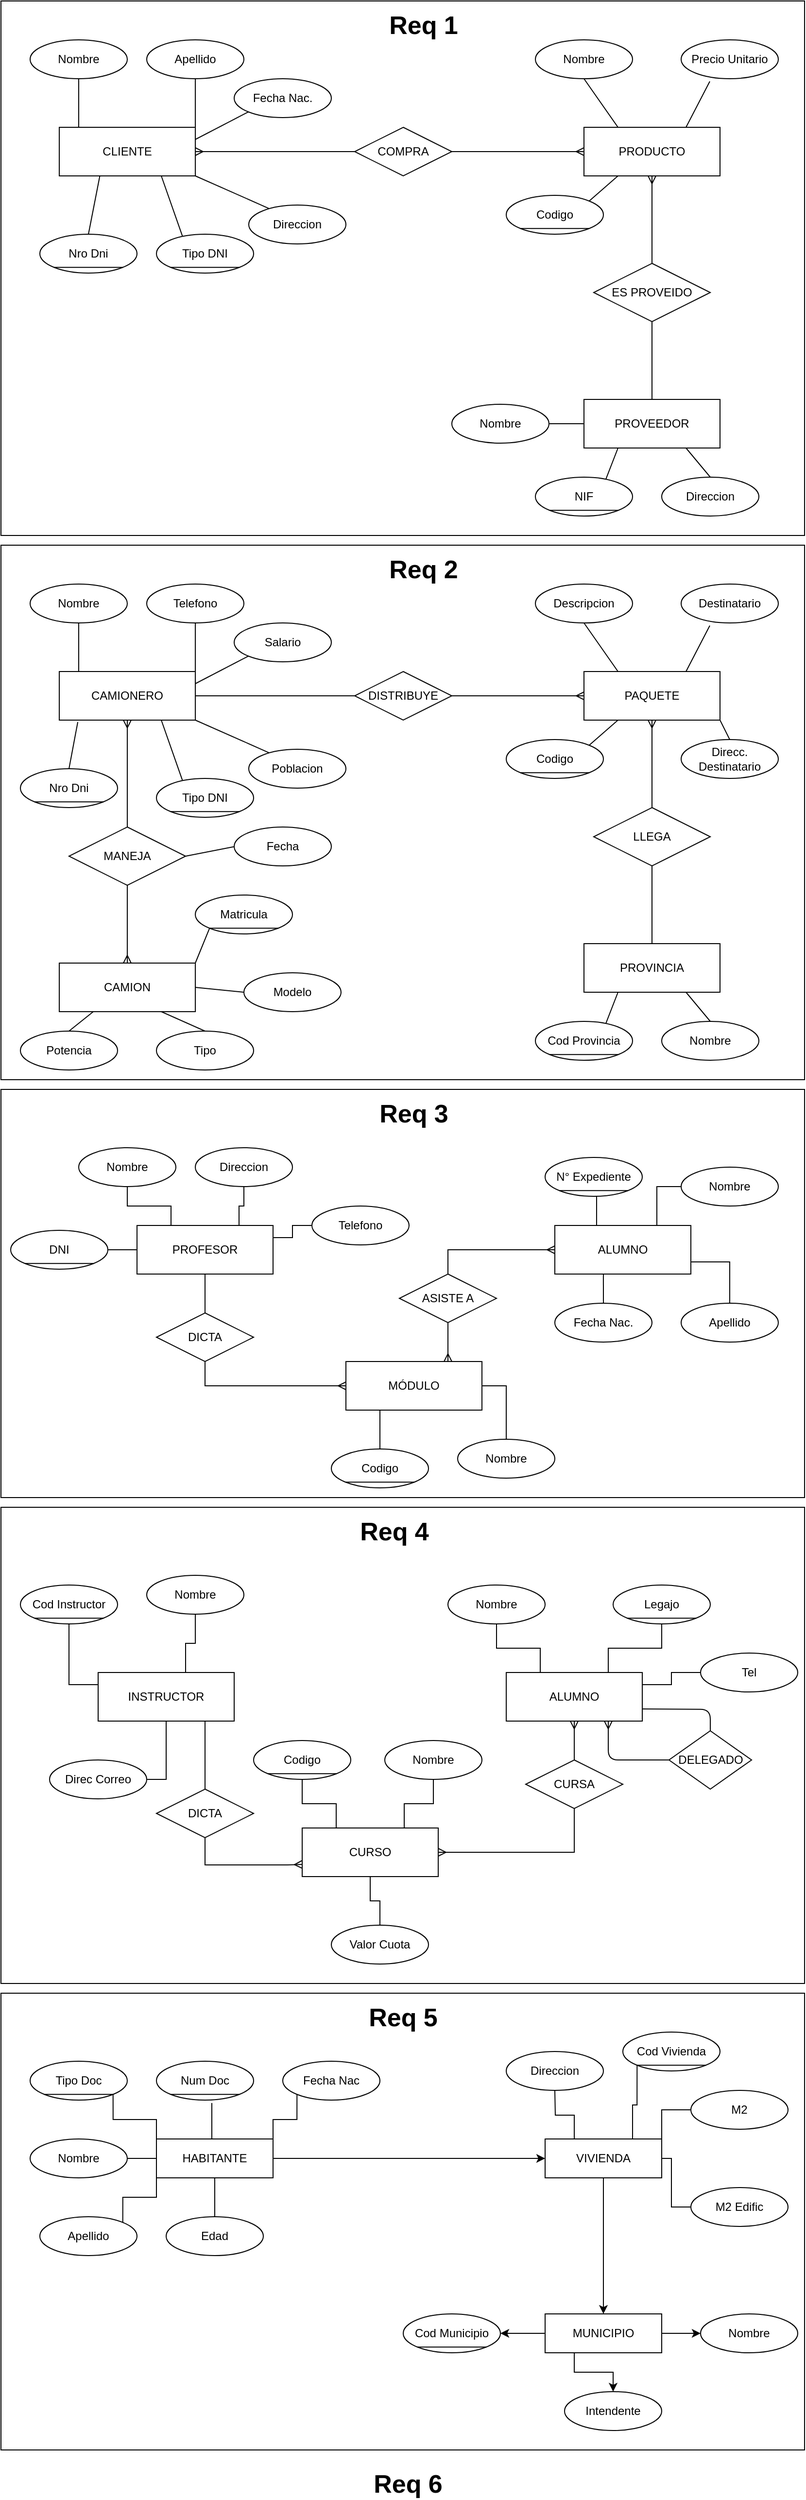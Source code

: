 <mxfile>
    <diagram name="Página-1" id="k-0Oj2JLBfaK-q1ZUJxf">
        <mxGraphModel dx="562" dy="797" grid="1" gridSize="10" guides="1" tooltips="1" connect="1" arrows="1" fold="1" page="1" pageScale="1" pageWidth="827" pageHeight="1169" math="0" shadow="0">
            <root>
                <mxCell id="0"/>
                <mxCell id="1" parent="0"/>
                <mxCell id="46" value="" style="rounded=0;whiteSpace=wrap;html=1;" parent="1" vertex="1">
                    <mxGeometry width="827" height="550" as="geometry"/>
                </mxCell>
                <mxCell id="__Xazit7oAMGZoD1hRbR-122" value="" style="rounded=0;whiteSpace=wrap;html=1;" parent="1" vertex="1">
                    <mxGeometry y="2050" width="827" height="470" as="geometry"/>
                </mxCell>
                <mxCell id="__Xazit7oAMGZoD1hRbR-79" value="" style="rounded=0;whiteSpace=wrap;html=1;" parent="1" vertex="1">
                    <mxGeometry y="1550" width="827" height="490" as="geometry"/>
                </mxCell>
                <mxCell id="__Xazit7oAMGZoD1hRbR-42" value="" style="rounded=0;whiteSpace=wrap;html=1;" parent="1" vertex="1">
                    <mxGeometry y="1120" width="827" height="420" as="geometry"/>
                </mxCell>
                <mxCell id="__Xazit7oAMGZoD1hRbR-1" value="&lt;b&gt;&lt;font style=&quot;font-size: 26px;&quot;&gt;Req 3&lt;/font&gt;&lt;/b&gt;" style="text;html=1;align=center;verticalAlign=middle;whiteSpace=wrap;rounded=0;" parent="1" vertex="1">
                    <mxGeometry x="280" y="1130" width="290" height="30" as="geometry"/>
                </mxCell>
                <mxCell id="__Xazit7oAMGZoD1hRbR-14" style="edgeStyle=orthogonalEdgeStyle;rounded=0;orthogonalLoop=1;jettySize=auto;html=1;exitX=0.5;exitY=1;exitDx=0;exitDy=0;entryX=0;entryY=0.5;entryDx=0;entryDy=0;endArrow=ERmany;endFill=0;" parent="1" source="__Xazit7oAMGZoD1hRbR-2" target="__Xazit7oAMGZoD1hRbR-6" edge="1">
                    <mxGeometry relative="1" as="geometry"/>
                </mxCell>
                <mxCell id="__Xazit7oAMGZoD1hRbR-2" value="PROFESOR" style="rounded=0;whiteSpace=wrap;html=1;" parent="1" vertex="1">
                    <mxGeometry x="140" y="1260" width="140" height="50" as="geometry"/>
                </mxCell>
                <mxCell id="__Xazit7oAMGZoD1hRbR-9" style="edgeStyle=orthogonalEdgeStyle;rounded=0;orthogonalLoop=1;jettySize=auto;html=1;exitX=0;exitY=0.5;exitDx=0;exitDy=0;entryX=0.75;entryY=0;entryDx=0;entryDy=0;endArrow=ERmany;endFill=0;startArrow=ERmany;startFill=0;" parent="1" source="__Xazit7oAMGZoD1hRbR-5" target="__Xazit7oAMGZoD1hRbR-6" edge="1">
                    <mxGeometry relative="1" as="geometry"/>
                </mxCell>
                <mxCell id="__Xazit7oAMGZoD1hRbR-5" value="ALUMNO" style="rounded=0;whiteSpace=wrap;html=1;" parent="1" vertex="1">
                    <mxGeometry x="570" y="1260" width="140" height="50" as="geometry"/>
                </mxCell>
                <mxCell id="__Xazit7oAMGZoD1hRbR-38" style="edgeStyle=orthogonalEdgeStyle;rounded=0;orthogonalLoop=1;jettySize=auto;html=1;exitX=0.25;exitY=1;exitDx=0;exitDy=0;entryX=0.5;entryY=0;entryDx=0;entryDy=0;endArrow=none;endFill=0;" parent="1" source="__Xazit7oAMGZoD1hRbR-6" target="__Xazit7oAMGZoD1hRbR-35" edge="1">
                    <mxGeometry relative="1" as="geometry"/>
                </mxCell>
                <mxCell id="__Xazit7oAMGZoD1hRbR-6" value="&lt;div&gt;MÓDULO&lt;/div&gt;" style="rounded=0;whiteSpace=wrap;html=1;" parent="1" vertex="1">
                    <mxGeometry x="355" y="1400" width="140" height="50" as="geometry"/>
                </mxCell>
                <mxCell id="__Xazit7oAMGZoD1hRbR-15" value="DICTA" style="rhombus;whiteSpace=wrap;html=1;" parent="1" vertex="1">
                    <mxGeometry x="160" y="1350" width="100" height="50" as="geometry"/>
                </mxCell>
                <mxCell id="__Xazit7oAMGZoD1hRbR-17" value="ASISTE A" style="rhombus;whiteSpace=wrap;html=1;" parent="1" vertex="1">
                    <mxGeometry x="410" y="1310" width="100" height="50" as="geometry"/>
                </mxCell>
                <mxCell id="__Xazit7oAMGZoD1hRbR-23" style="edgeStyle=orthogonalEdgeStyle;rounded=0;orthogonalLoop=1;jettySize=auto;html=1;exitX=0.5;exitY=1;exitDx=0;exitDy=0;entryX=0.25;entryY=0;entryDx=0;entryDy=0;endArrow=none;endFill=0;" parent="1" source="__Xazit7oAMGZoD1hRbR-18" target="__Xazit7oAMGZoD1hRbR-2" edge="1">
                    <mxGeometry relative="1" as="geometry"/>
                </mxCell>
                <mxCell id="__Xazit7oAMGZoD1hRbR-18" value="Nombre" style="ellipse;whiteSpace=wrap;html=1;" parent="1" vertex="1">
                    <mxGeometry x="80" y="1180" width="100" height="40" as="geometry"/>
                </mxCell>
                <mxCell id="__Xazit7oAMGZoD1hRbR-22" style="edgeStyle=orthogonalEdgeStyle;rounded=0;orthogonalLoop=1;jettySize=auto;html=1;exitX=0.5;exitY=1;exitDx=0;exitDy=0;entryX=0.75;entryY=0;entryDx=0;entryDy=0;endArrow=none;endFill=0;" parent="1" source="__Xazit7oAMGZoD1hRbR-19" target="__Xazit7oAMGZoD1hRbR-2" edge="1">
                    <mxGeometry relative="1" as="geometry"/>
                </mxCell>
                <mxCell id="__Xazit7oAMGZoD1hRbR-19" value="Direccion" style="ellipse;whiteSpace=wrap;html=1;" parent="1" vertex="1">
                    <mxGeometry x="200" y="1180" width="100" height="40" as="geometry"/>
                </mxCell>
                <mxCell id="__Xazit7oAMGZoD1hRbR-24" style="edgeStyle=orthogonalEdgeStyle;rounded=0;orthogonalLoop=1;jettySize=auto;html=1;exitX=1;exitY=0.5;exitDx=0;exitDy=0;entryX=0;entryY=0.5;entryDx=0;entryDy=0;endArrow=none;endFill=0;" parent="1" source="__Xazit7oAMGZoD1hRbR-20" target="__Xazit7oAMGZoD1hRbR-2" edge="1">
                    <mxGeometry relative="1" as="geometry"/>
                </mxCell>
                <mxCell id="__Xazit7oAMGZoD1hRbR-20" value="DNI" style="ellipse;whiteSpace=wrap;html=1;" parent="1" vertex="1">
                    <mxGeometry x="10" y="1265" width="100" height="40" as="geometry"/>
                </mxCell>
                <mxCell id="__Xazit7oAMGZoD1hRbR-25" style="edgeStyle=orthogonalEdgeStyle;rounded=0;orthogonalLoop=1;jettySize=auto;html=1;exitX=0;exitY=0.5;exitDx=0;exitDy=0;entryX=1;entryY=0.25;entryDx=0;entryDy=0;endArrow=none;endFill=0;" parent="1" source="__Xazit7oAMGZoD1hRbR-21" target="__Xazit7oAMGZoD1hRbR-2" edge="1">
                    <mxGeometry relative="1" as="geometry"/>
                </mxCell>
                <mxCell id="__Xazit7oAMGZoD1hRbR-21" value="Telefono" style="ellipse;whiteSpace=wrap;html=1;" parent="1" vertex="1">
                    <mxGeometry x="320" y="1240" width="100" height="40" as="geometry"/>
                </mxCell>
                <mxCell id="__Xazit7oAMGZoD1hRbR-33" style="edgeStyle=orthogonalEdgeStyle;rounded=0;orthogonalLoop=1;jettySize=auto;html=1;exitX=0;exitY=0.5;exitDx=0;exitDy=0;entryX=0.75;entryY=0;entryDx=0;entryDy=0;endArrow=none;endFill=0;" parent="1" source="__Xazit7oAMGZoD1hRbR-27" target="__Xazit7oAMGZoD1hRbR-5" edge="1">
                    <mxGeometry relative="1" as="geometry"/>
                </mxCell>
                <mxCell id="__Xazit7oAMGZoD1hRbR-27" value="Nombre" style="ellipse;whiteSpace=wrap;html=1;" parent="1" vertex="1">
                    <mxGeometry x="700" y="1200" width="100" height="40" as="geometry"/>
                </mxCell>
                <mxCell id="__Xazit7oAMGZoD1hRbR-28" value="Fecha Nac." style="ellipse;whiteSpace=wrap;html=1;" parent="1" vertex="1">
                    <mxGeometry x="570" y="1340" width="100" height="40" as="geometry"/>
                </mxCell>
                <mxCell id="__Xazit7oAMGZoD1hRbR-32" style="edgeStyle=orthogonalEdgeStyle;rounded=0;orthogonalLoop=1;jettySize=auto;html=1;exitX=0.5;exitY=0;exitDx=0;exitDy=0;entryX=1;entryY=0.75;entryDx=0;entryDy=0;endArrow=none;endFill=0;" parent="1" source="__Xazit7oAMGZoD1hRbR-29" target="__Xazit7oAMGZoD1hRbR-5" edge="1">
                    <mxGeometry relative="1" as="geometry"/>
                </mxCell>
                <mxCell id="__Xazit7oAMGZoD1hRbR-29" value="Apellido" style="ellipse;whiteSpace=wrap;html=1;" parent="1" vertex="1">
                    <mxGeometry x="700" y="1340" width="100" height="40" as="geometry"/>
                </mxCell>
                <mxCell id="__Xazit7oAMGZoD1hRbR-30" value="N° Expediente" style="ellipse;whiteSpace=wrap;html=1;" parent="1" vertex="1">
                    <mxGeometry x="560" y="1190" width="100" height="40" as="geometry"/>
                </mxCell>
                <mxCell id="__Xazit7oAMGZoD1hRbR-31" style="edgeStyle=orthogonalEdgeStyle;rounded=0;orthogonalLoop=1;jettySize=auto;html=1;exitX=0.5;exitY=0;exitDx=0;exitDy=0;entryX=0.357;entryY=1;entryDx=0;entryDy=0;entryPerimeter=0;endArrow=none;endFill=0;" parent="1" source="__Xazit7oAMGZoD1hRbR-28" target="__Xazit7oAMGZoD1hRbR-5" edge="1">
                    <mxGeometry relative="1" as="geometry"/>
                </mxCell>
                <mxCell id="__Xazit7oAMGZoD1hRbR-34" style="edgeStyle=orthogonalEdgeStyle;rounded=0;orthogonalLoop=1;jettySize=auto;html=1;exitX=0.5;exitY=1;exitDx=0;exitDy=0;entryX=0.307;entryY=0;entryDx=0;entryDy=0;entryPerimeter=0;endArrow=none;endFill=0;" parent="1" source="__Xazit7oAMGZoD1hRbR-30" target="__Xazit7oAMGZoD1hRbR-5" edge="1">
                    <mxGeometry relative="1" as="geometry"/>
                </mxCell>
                <mxCell id="__Xazit7oAMGZoD1hRbR-35" value="Codigo" style="ellipse;whiteSpace=wrap;html=1;" parent="1" vertex="1">
                    <mxGeometry x="340" y="1490" width="100" height="40" as="geometry"/>
                </mxCell>
                <mxCell id="__Xazit7oAMGZoD1hRbR-37" style="edgeStyle=orthogonalEdgeStyle;rounded=0;orthogonalLoop=1;jettySize=auto;html=1;entryX=1;entryY=0.5;entryDx=0;entryDy=0;endArrow=none;endFill=0;" parent="1" source="__Xazit7oAMGZoD1hRbR-36" target="__Xazit7oAMGZoD1hRbR-6" edge="1">
                    <mxGeometry relative="1" as="geometry"/>
                </mxCell>
                <mxCell id="__Xazit7oAMGZoD1hRbR-36" value="Nombre" style="ellipse;whiteSpace=wrap;html=1;" parent="1" vertex="1">
                    <mxGeometry x="470" y="1480" width="100" height="40" as="geometry"/>
                </mxCell>
                <mxCell id="__Xazit7oAMGZoD1hRbR-39" value="" style="endArrow=none;html=1;rounded=0;exitX=0;exitY=1;exitDx=0;exitDy=0;entryX=1;entryY=1;entryDx=0;entryDy=0;" parent="1" source="__Xazit7oAMGZoD1hRbR-20" target="__Xazit7oAMGZoD1hRbR-20" edge="1">
                    <mxGeometry width="50" height="50" relative="1" as="geometry">
                        <mxPoint x="40" y="1355" as="sourcePoint"/>
                        <mxPoint x="90" y="1305" as="targetPoint"/>
                    </mxGeometry>
                </mxCell>
                <mxCell id="__Xazit7oAMGZoD1hRbR-40" value="" style="endArrow=none;html=1;rounded=0;exitX=0;exitY=1;exitDx=0;exitDy=0;entryX=1;entryY=1;entryDx=0;entryDy=0;" parent="1" source="__Xazit7oAMGZoD1hRbR-35" target="__Xazit7oAMGZoD1hRbR-35" edge="1">
                    <mxGeometry width="50" height="50" relative="1" as="geometry">
                        <mxPoint x="350" y="1550" as="sourcePoint"/>
                        <mxPoint x="420" y="1550" as="targetPoint"/>
                    </mxGeometry>
                </mxCell>
                <mxCell id="__Xazit7oAMGZoD1hRbR-41" value="" style="endArrow=none;html=1;rounded=0;exitX=0;exitY=1;exitDx=0;exitDy=0;entryX=1;entryY=1;entryDx=0;entryDy=0;" parent="1" source="__Xazit7oAMGZoD1hRbR-30" target="__Xazit7oAMGZoD1hRbR-30" edge="1">
                    <mxGeometry width="50" height="50" relative="1" as="geometry">
                        <mxPoint x="530" y="1239" as="sourcePoint"/>
                        <mxPoint x="600" y="1239" as="targetPoint"/>
                    </mxGeometry>
                </mxCell>
                <mxCell id="__Xazit7oAMGZoD1hRbR-43" value="&lt;b&gt;&lt;font style=&quot;font-size: 26px;&quot;&gt;Req 4&lt;/font&gt;&lt;/b&gt;" style="text;html=1;align=center;verticalAlign=middle;whiteSpace=wrap;rounded=0;" parent="1" vertex="1">
                    <mxGeometry x="260" y="1560" width="290" height="30" as="geometry"/>
                </mxCell>
                <mxCell id="__Xazit7oAMGZoD1hRbR-49" style="edgeStyle=orthogonalEdgeStyle;rounded=0;orthogonalLoop=1;jettySize=auto;html=1;exitX=0.75;exitY=0;exitDx=0;exitDy=0;entryX=0.5;entryY=1;entryDx=0;entryDy=0;endArrow=none;endFill=0;" parent="1" source="__Xazit7oAMGZoD1hRbR-45" target="__Xazit7oAMGZoD1hRbR-48" edge="1">
                    <mxGeometry relative="1" as="geometry">
                        <Array as="points">
                            <mxPoint x="190" y="1720"/>
                            <mxPoint x="190" y="1690"/>
                            <mxPoint x="200" y="1690"/>
                        </Array>
                    </mxGeometry>
                </mxCell>
                <mxCell id="__Xazit7oAMGZoD1hRbR-50" style="edgeStyle=orthogonalEdgeStyle;rounded=0;orthogonalLoop=1;jettySize=auto;html=1;exitX=0;exitY=0.25;exitDx=0;exitDy=0;entryX=0.5;entryY=1;entryDx=0;entryDy=0;endArrow=none;endFill=0;" parent="1" source="__Xazit7oAMGZoD1hRbR-45" target="__Xazit7oAMGZoD1hRbR-46" edge="1">
                    <mxGeometry relative="1" as="geometry"/>
                </mxCell>
                <mxCell id="__Xazit7oAMGZoD1hRbR-51" style="edgeStyle=orthogonalEdgeStyle;rounded=0;orthogonalLoop=1;jettySize=auto;html=1;exitX=0.25;exitY=1;exitDx=0;exitDy=0;entryX=1;entryY=0.5;entryDx=0;entryDy=0;endArrow=none;endFill=0;" parent="1" source="__Xazit7oAMGZoD1hRbR-45" target="__Xazit7oAMGZoD1hRbR-47" edge="1">
                    <mxGeometry relative="1" as="geometry">
                        <Array as="points">
                            <mxPoint x="170" y="1770"/>
                            <mxPoint x="170" y="1830"/>
                        </Array>
                    </mxGeometry>
                </mxCell>
                <mxCell id="__Xazit7oAMGZoD1hRbR-72" style="edgeStyle=orthogonalEdgeStyle;rounded=0;orthogonalLoop=1;jettySize=auto;html=1;exitX=0.75;exitY=1;exitDx=0;exitDy=0;entryX=0;entryY=0.75;entryDx=0;entryDy=0;endArrow=ERmany;endFill=0;" parent="1" target="__Xazit7oAMGZoD1hRbR-60" edge="1">
                    <mxGeometry relative="1" as="geometry">
                        <mxPoint x="190" y="1770" as="sourcePoint"/>
                        <mxPoint x="295" y="1917.5" as="targetPoint"/>
                        <Array as="points">
                            <mxPoint x="210" y="1770"/>
                            <mxPoint x="210" y="1918"/>
                            <mxPoint x="295" y="1918"/>
                        </Array>
                    </mxGeometry>
                </mxCell>
                <mxCell id="__Xazit7oAMGZoD1hRbR-45" value="INSTRUCTOR" style="rounded=0;whiteSpace=wrap;html=1;" parent="1" vertex="1">
                    <mxGeometry x="100" y="1720" width="140" height="50" as="geometry"/>
                </mxCell>
                <mxCell id="__Xazit7oAMGZoD1hRbR-46" value="Cod Instructor" style="ellipse;whiteSpace=wrap;html=1;" parent="1" vertex="1">
                    <mxGeometry x="20" y="1630" width="100" height="40" as="geometry"/>
                </mxCell>
                <mxCell id="__Xazit7oAMGZoD1hRbR-47" value="Direc Correo" style="ellipse;whiteSpace=wrap;html=1;" parent="1" vertex="1">
                    <mxGeometry x="50" y="1810" width="100" height="40" as="geometry"/>
                </mxCell>
                <mxCell id="__Xazit7oAMGZoD1hRbR-48" value="Nombre" style="ellipse;whiteSpace=wrap;html=1;" parent="1" vertex="1">
                    <mxGeometry x="150" y="1620" width="100" height="40" as="geometry"/>
                </mxCell>
                <mxCell id="__Xazit7oAMGZoD1hRbR-62" style="edgeStyle=orthogonalEdgeStyle;rounded=0;orthogonalLoop=1;jettySize=auto;html=1;exitX=0.5;exitY=1;exitDx=0;exitDy=0;entryX=1;entryY=0.5;entryDx=0;entryDy=0;endArrow=ERmany;endFill=0;startArrow=ERmany;startFill=0;" parent="1" source="__Xazit7oAMGZoD1hRbR-52" target="__Xazit7oAMGZoD1hRbR-60" edge="1">
                    <mxGeometry relative="1" as="geometry"/>
                </mxCell>
                <mxCell id="108" style="edgeStyle=none;html=1;exitX=1;exitY=0.75;exitDx=0;exitDy=0;entryX=0.5;entryY=0;entryDx=0;entryDy=0;startArrow=none;startFill=0;endArrow=none;endFill=0;" parent="1" source="__Xazit7oAMGZoD1hRbR-52" target="103" edge="1">
                    <mxGeometry relative="1" as="geometry">
                        <Array as="points">
                            <mxPoint x="730" y="1758"/>
                        </Array>
                    </mxGeometry>
                </mxCell>
                <mxCell id="__Xazit7oAMGZoD1hRbR-52" value="ALUMNO" style="rounded=0;whiteSpace=wrap;html=1;" parent="1" vertex="1">
                    <mxGeometry x="520" y="1720" width="140" height="50" as="geometry"/>
                </mxCell>
                <mxCell id="__Xazit7oAMGZoD1hRbR-57" style="edgeStyle=orthogonalEdgeStyle;rounded=0;orthogonalLoop=1;jettySize=auto;html=1;exitX=0.5;exitY=1;exitDx=0;exitDy=0;entryX=0.25;entryY=0;entryDx=0;entryDy=0;endArrow=none;endFill=0;" parent="1" source="__Xazit7oAMGZoD1hRbR-54" target="__Xazit7oAMGZoD1hRbR-52" edge="1">
                    <mxGeometry relative="1" as="geometry"/>
                </mxCell>
                <mxCell id="__Xazit7oAMGZoD1hRbR-54" value="Nombre" style="ellipse;whiteSpace=wrap;html=1;" parent="1" vertex="1">
                    <mxGeometry x="460" y="1630" width="100" height="40" as="geometry"/>
                </mxCell>
                <mxCell id="__Xazit7oAMGZoD1hRbR-58" style="edgeStyle=orthogonalEdgeStyle;rounded=0;orthogonalLoop=1;jettySize=auto;html=1;exitX=0.5;exitY=1;exitDx=0;exitDy=0;entryX=0.75;entryY=0;entryDx=0;entryDy=0;endArrow=none;endFill=0;" parent="1" source="__Xazit7oAMGZoD1hRbR-55" target="__Xazit7oAMGZoD1hRbR-52" edge="1">
                    <mxGeometry relative="1" as="geometry"/>
                </mxCell>
                <mxCell id="__Xazit7oAMGZoD1hRbR-55" value="Legajo" style="ellipse;whiteSpace=wrap;html=1;" parent="1" vertex="1">
                    <mxGeometry x="630" y="1630" width="100" height="40" as="geometry"/>
                </mxCell>
                <mxCell id="__Xazit7oAMGZoD1hRbR-59" style="edgeStyle=orthogonalEdgeStyle;rounded=0;orthogonalLoop=1;jettySize=auto;html=1;exitX=0;exitY=0.5;exitDx=0;exitDy=0;entryX=1;entryY=0.25;entryDx=0;entryDy=0;endArrow=none;endFill=0;" parent="1" source="__Xazit7oAMGZoD1hRbR-56" target="__Xazit7oAMGZoD1hRbR-52" edge="1">
                    <mxGeometry relative="1" as="geometry"/>
                </mxCell>
                <mxCell id="__Xazit7oAMGZoD1hRbR-56" value="Tel" style="ellipse;whiteSpace=wrap;html=1;" parent="1" vertex="1">
                    <mxGeometry x="720" y="1700" width="100" height="40" as="geometry"/>
                </mxCell>
                <mxCell id="__Xazit7oAMGZoD1hRbR-74" style="edgeStyle=orthogonalEdgeStyle;rounded=0;orthogonalLoop=1;jettySize=auto;html=1;exitX=0.5;exitY=1;exitDx=0;exitDy=0;entryX=0.5;entryY=0;entryDx=0;entryDy=0;endArrow=none;endFill=0;" parent="1" source="__Xazit7oAMGZoD1hRbR-60" target="__Xazit7oAMGZoD1hRbR-65" edge="1">
                    <mxGeometry relative="1" as="geometry"/>
                </mxCell>
                <mxCell id="__Xazit7oAMGZoD1hRbR-60" value="CURSO" style="rounded=0;whiteSpace=wrap;html=1;" parent="1" vertex="1">
                    <mxGeometry x="310" y="1880" width="140" height="50" as="geometry"/>
                </mxCell>
                <mxCell id="__Xazit7oAMGZoD1hRbR-67" style="edgeStyle=orthogonalEdgeStyle;rounded=0;orthogonalLoop=1;jettySize=auto;html=1;exitX=0.5;exitY=1;exitDx=0;exitDy=0;entryX=0.25;entryY=0;entryDx=0;entryDy=0;endArrow=none;endFill=0;" parent="1" source="__Xazit7oAMGZoD1hRbR-63" target="__Xazit7oAMGZoD1hRbR-60" edge="1">
                    <mxGeometry relative="1" as="geometry"/>
                </mxCell>
                <mxCell id="__Xazit7oAMGZoD1hRbR-63" value="Codigo" style="ellipse;whiteSpace=wrap;html=1;" parent="1" vertex="1">
                    <mxGeometry x="260" y="1790" width="100" height="40" as="geometry"/>
                </mxCell>
                <mxCell id="__Xazit7oAMGZoD1hRbR-66" style="edgeStyle=orthogonalEdgeStyle;rounded=0;orthogonalLoop=1;jettySize=auto;html=1;exitX=0.5;exitY=1;exitDx=0;exitDy=0;entryX=0.75;entryY=0;entryDx=0;entryDy=0;endArrow=none;endFill=0;" parent="1" source="__Xazit7oAMGZoD1hRbR-64" target="__Xazit7oAMGZoD1hRbR-60" edge="1">
                    <mxGeometry relative="1" as="geometry"/>
                </mxCell>
                <mxCell id="__Xazit7oAMGZoD1hRbR-64" value="Nombre" style="ellipse;whiteSpace=wrap;html=1;" parent="1" vertex="1">
                    <mxGeometry x="395" y="1790" width="100" height="40" as="geometry"/>
                </mxCell>
                <mxCell id="__Xazit7oAMGZoD1hRbR-65" value="Valor Cuota" style="ellipse;whiteSpace=wrap;html=1;" parent="1" vertex="1">
                    <mxGeometry x="340" y="1980" width="100" height="40" as="geometry"/>
                </mxCell>
                <mxCell id="__Xazit7oAMGZoD1hRbR-69" value="DICTA" style="rhombus;whiteSpace=wrap;html=1;" parent="1" vertex="1">
                    <mxGeometry x="160" y="1840" width="100" height="50" as="geometry"/>
                </mxCell>
                <mxCell id="__Xazit7oAMGZoD1hRbR-71" value="CURSA" style="rhombus;whiteSpace=wrap;html=1;" parent="1" vertex="1">
                    <mxGeometry x="540" y="1810" width="100" height="50" as="geometry"/>
                </mxCell>
                <mxCell id="__Xazit7oAMGZoD1hRbR-75" value="" style="endArrow=none;html=1;rounded=0;exitX=0;exitY=1;exitDx=0;exitDy=0;entryX=1;entryY=1;entryDx=0;entryDy=0;" parent="1" source="__Xazit7oAMGZoD1hRbR-46" target="__Xazit7oAMGZoD1hRbR-46" edge="1">
                    <mxGeometry width="50" height="50" relative="1" as="geometry">
                        <mxPoint x="390" y="1660" as="sourcePoint"/>
                        <mxPoint x="440" y="1610" as="targetPoint"/>
                    </mxGeometry>
                </mxCell>
                <mxCell id="__Xazit7oAMGZoD1hRbR-76" value="" style="endArrow=none;html=1;rounded=0;entryX=1;entryY=1;entryDx=0;entryDy=0;exitX=0;exitY=1;exitDx=0;exitDy=0;" parent="1" source="__Xazit7oAMGZoD1hRbR-55" target="__Xazit7oAMGZoD1hRbR-55" edge="1">
                    <mxGeometry width="50" height="50" relative="1" as="geometry">
                        <mxPoint x="390" y="1660" as="sourcePoint"/>
                        <mxPoint x="440" y="1610" as="targetPoint"/>
                    </mxGeometry>
                </mxCell>
                <mxCell id="__Xazit7oAMGZoD1hRbR-77" value="" style="endArrow=none;html=1;rounded=0;exitX=0;exitY=1;exitDx=0;exitDy=0;entryX=1;entryY=1;entryDx=0;entryDy=0;" parent="1" source="__Xazit7oAMGZoD1hRbR-63" target="__Xazit7oAMGZoD1hRbR-63" edge="1">
                    <mxGeometry width="50" height="50" relative="1" as="geometry">
                        <mxPoint x="290" y="1775" as="sourcePoint"/>
                        <mxPoint x="340" y="1725" as="targetPoint"/>
                    </mxGeometry>
                </mxCell>
                <mxCell id="__Xazit7oAMGZoD1hRbR-80" value="&lt;b&gt;&lt;font style=&quot;font-size: 26px;&quot;&gt;Req 5&lt;/font&gt;&lt;/b&gt;" style="text;html=1;align=center;verticalAlign=middle;whiteSpace=wrap;rounded=0;" parent="1" vertex="1">
                    <mxGeometry x="269" y="2060" width="290" height="30" as="geometry"/>
                </mxCell>
                <mxCell id="__Xazit7oAMGZoD1hRbR-85" style="edgeStyle=orthogonalEdgeStyle;rounded=0;orthogonalLoop=1;jettySize=auto;html=1;exitX=1;exitY=0.5;exitDx=0;exitDy=0;" parent="1" source="__Xazit7oAMGZoD1hRbR-81" target="__Xazit7oAMGZoD1hRbR-83" edge="1">
                    <mxGeometry relative="1" as="geometry"/>
                </mxCell>
                <mxCell id="__Xazit7oAMGZoD1hRbR-95" style="edgeStyle=orthogonalEdgeStyle;rounded=0;orthogonalLoop=1;jettySize=auto;html=1;exitX=0;exitY=0;exitDx=0;exitDy=0;entryX=1;entryY=1;entryDx=0;entryDy=0;endArrow=none;endFill=0;" parent="1" source="__Xazit7oAMGZoD1hRbR-81" target="__Xazit7oAMGZoD1hRbR-88" edge="1">
                    <mxGeometry relative="1" as="geometry"/>
                </mxCell>
                <mxCell id="__Xazit7oAMGZoD1hRbR-96" style="edgeStyle=orthogonalEdgeStyle;rounded=0;orthogonalLoop=1;jettySize=auto;html=1;exitX=0;exitY=0.5;exitDx=0;exitDy=0;entryX=1;entryY=0.5;entryDx=0;entryDy=0;endArrow=none;endFill=0;" parent="1" source="__Xazit7oAMGZoD1hRbR-81" target="__Xazit7oAMGZoD1hRbR-90" edge="1">
                    <mxGeometry relative="1" as="geometry"/>
                </mxCell>
                <mxCell id="__Xazit7oAMGZoD1hRbR-97" style="edgeStyle=orthogonalEdgeStyle;rounded=0;orthogonalLoop=1;jettySize=auto;html=1;exitX=0;exitY=1;exitDx=0;exitDy=0;entryX=1;entryY=0;entryDx=0;entryDy=0;endArrow=none;endFill=0;" parent="1" source="__Xazit7oAMGZoD1hRbR-81" target="__Xazit7oAMGZoD1hRbR-91" edge="1">
                    <mxGeometry relative="1" as="geometry"/>
                </mxCell>
                <mxCell id="__Xazit7oAMGZoD1hRbR-98" style="edgeStyle=orthogonalEdgeStyle;rounded=0;orthogonalLoop=1;jettySize=auto;html=1;exitX=0.5;exitY=1;exitDx=0;exitDy=0;entryX=0.5;entryY=0;entryDx=0;entryDy=0;endArrow=none;endFill=0;" parent="1" source="__Xazit7oAMGZoD1hRbR-81" target="__Xazit7oAMGZoD1hRbR-93" edge="1">
                    <mxGeometry relative="1" as="geometry"/>
                </mxCell>
                <mxCell id="__Xazit7oAMGZoD1hRbR-100" style="edgeStyle=orthogonalEdgeStyle;rounded=0;orthogonalLoop=1;jettySize=auto;html=1;exitX=1;exitY=0;exitDx=0;exitDy=0;entryX=0;entryY=1;entryDx=0;entryDy=0;endArrow=none;endFill=0;" parent="1" source="__Xazit7oAMGZoD1hRbR-81" target="__Xazit7oAMGZoD1hRbR-92" edge="1">
                    <mxGeometry relative="1" as="geometry"/>
                </mxCell>
                <mxCell id="__Xazit7oAMGZoD1hRbR-81" value="HABITANTE" style="rounded=0;whiteSpace=wrap;html=1;" parent="1" vertex="1">
                    <mxGeometry x="160" y="2200" width="120" height="40" as="geometry"/>
                </mxCell>
                <mxCell id="__Xazit7oAMGZoD1hRbR-114" style="edgeStyle=orthogonalEdgeStyle;rounded=0;orthogonalLoop=1;jettySize=auto;html=1;exitX=0;exitY=0.5;exitDx=0;exitDy=0;entryX=1;entryY=0.5;entryDx=0;entryDy=0;" parent="1" source="__Xazit7oAMGZoD1hRbR-82" target="__Xazit7oAMGZoD1hRbR-113" edge="1">
                    <mxGeometry relative="1" as="geometry"/>
                </mxCell>
                <mxCell id="__Xazit7oAMGZoD1hRbR-115" style="edgeStyle=orthogonalEdgeStyle;rounded=0;orthogonalLoop=1;jettySize=auto;html=1;exitX=1;exitY=0.5;exitDx=0;exitDy=0;entryX=0;entryY=0.5;entryDx=0;entryDy=0;" parent="1" source="__Xazit7oAMGZoD1hRbR-82" target="__Xazit7oAMGZoD1hRbR-112" edge="1">
                    <mxGeometry relative="1" as="geometry"/>
                </mxCell>
                <mxCell id="__Xazit7oAMGZoD1hRbR-116" style="edgeStyle=orthogonalEdgeStyle;rounded=0;orthogonalLoop=1;jettySize=auto;html=1;exitX=0.25;exitY=1;exitDx=0;exitDy=0;entryX=0.5;entryY=0;entryDx=0;entryDy=0;" parent="1" source="__Xazit7oAMGZoD1hRbR-82" target="__Xazit7oAMGZoD1hRbR-111" edge="1">
                    <mxGeometry relative="1" as="geometry"/>
                </mxCell>
                <mxCell id="__Xazit7oAMGZoD1hRbR-82" value="MUNICIPIO" style="rounded=0;whiteSpace=wrap;html=1;" parent="1" vertex="1">
                    <mxGeometry x="560" y="2380" width="120" height="40" as="geometry"/>
                </mxCell>
                <mxCell id="__Xazit7oAMGZoD1hRbR-86" style="edgeStyle=orthogonalEdgeStyle;rounded=0;orthogonalLoop=1;jettySize=auto;html=1;exitX=0.5;exitY=1;exitDx=0;exitDy=0;" parent="1" source="__Xazit7oAMGZoD1hRbR-83" target="__Xazit7oAMGZoD1hRbR-82" edge="1">
                    <mxGeometry relative="1" as="geometry"/>
                </mxCell>
                <mxCell id="__Xazit7oAMGZoD1hRbR-101" style="edgeStyle=orthogonalEdgeStyle;rounded=0;orthogonalLoop=1;jettySize=auto;html=1;exitX=0.25;exitY=0;exitDx=0;exitDy=0;endArrow=none;endFill=0;" parent="1" source="__Xazit7oAMGZoD1hRbR-83" edge="1">
                    <mxGeometry relative="1" as="geometry">
                        <mxPoint x="570" y="2150" as="targetPoint"/>
                    </mxGeometry>
                </mxCell>
                <mxCell id="__Xazit7oAMGZoD1hRbR-105" style="edgeStyle=orthogonalEdgeStyle;rounded=0;orthogonalLoop=1;jettySize=auto;html=1;exitX=0.75;exitY=0;exitDx=0;exitDy=0;entryX=0;entryY=1;entryDx=0;entryDy=0;endArrow=none;endFill=0;" parent="1" source="__Xazit7oAMGZoD1hRbR-83" target="__Xazit7oAMGZoD1hRbR-103" edge="1">
                    <mxGeometry relative="1" as="geometry"/>
                </mxCell>
                <mxCell id="__Xazit7oAMGZoD1hRbR-106" style="edgeStyle=orthogonalEdgeStyle;rounded=0;orthogonalLoop=1;jettySize=auto;html=1;exitX=1;exitY=0.5;exitDx=0;exitDy=0;entryX=0;entryY=0.5;entryDx=0;entryDy=0;endArrow=none;endFill=0;" parent="1" source="__Xazit7oAMGZoD1hRbR-83" target="__Xazit7oAMGZoD1hRbR-104" edge="1">
                    <mxGeometry relative="1" as="geometry">
                        <Array as="points">
                            <mxPoint x="690" y="2220"/>
                            <mxPoint x="690" y="2270"/>
                        </Array>
                    </mxGeometry>
                </mxCell>
                <mxCell id="__Xazit7oAMGZoD1hRbR-109" style="edgeStyle=orthogonalEdgeStyle;rounded=0;orthogonalLoop=1;jettySize=auto;html=1;exitX=1;exitY=0;exitDx=0;exitDy=0;entryX=0;entryY=0.5;entryDx=0;entryDy=0;endArrow=none;endFill=0;" parent="1" source="__Xazit7oAMGZoD1hRbR-83" target="__Xazit7oAMGZoD1hRbR-108" edge="1">
                    <mxGeometry relative="1" as="geometry"/>
                </mxCell>
                <mxCell id="__Xazit7oAMGZoD1hRbR-83" value="VIVIENDA" style="rounded=0;whiteSpace=wrap;html=1;" parent="1" vertex="1">
                    <mxGeometry x="560" y="2200" width="120" height="40" as="geometry"/>
                </mxCell>
                <mxCell id="__Xazit7oAMGZoD1hRbR-88" value="Tipo Doc" style="ellipse;whiteSpace=wrap;html=1;" parent="1" vertex="1">
                    <mxGeometry x="30" y="2120" width="100" height="40" as="geometry"/>
                </mxCell>
                <mxCell id="__Xazit7oAMGZoD1hRbR-89" value="Num Doc" style="ellipse;whiteSpace=wrap;html=1;" parent="1" vertex="1">
                    <mxGeometry x="160" y="2120" width="100" height="40" as="geometry"/>
                </mxCell>
                <mxCell id="__Xazit7oAMGZoD1hRbR-90" value="Nombre" style="ellipse;whiteSpace=wrap;html=1;" parent="1" vertex="1">
                    <mxGeometry x="30" y="2200" width="100" height="40" as="geometry"/>
                </mxCell>
                <mxCell id="__Xazit7oAMGZoD1hRbR-91" value="Apellido" style="ellipse;whiteSpace=wrap;html=1;" parent="1" vertex="1">
                    <mxGeometry x="40" y="2280" width="100" height="40" as="geometry"/>
                </mxCell>
                <mxCell id="__Xazit7oAMGZoD1hRbR-92" value="Fecha Nac" style="ellipse;whiteSpace=wrap;html=1;" parent="1" vertex="1">
                    <mxGeometry x="290" y="2120" width="100" height="40" as="geometry"/>
                </mxCell>
                <mxCell id="__Xazit7oAMGZoD1hRbR-93" value="Edad" style="ellipse;whiteSpace=wrap;html=1;" parent="1" vertex="1">
                    <mxGeometry x="170" y="2280" width="100" height="40" as="geometry"/>
                </mxCell>
                <mxCell id="__Xazit7oAMGZoD1hRbR-99" style="edgeStyle=orthogonalEdgeStyle;rounded=0;orthogonalLoop=1;jettySize=auto;html=1;exitX=0.5;exitY=0;exitDx=0;exitDy=0;entryX=0.57;entryY=1.075;entryDx=0;entryDy=0;entryPerimeter=0;endArrow=none;endFill=0;" parent="1" source="__Xazit7oAMGZoD1hRbR-81" target="__Xazit7oAMGZoD1hRbR-89" edge="1">
                    <mxGeometry relative="1" as="geometry"/>
                </mxCell>
                <mxCell id="__Xazit7oAMGZoD1hRbR-102" value="Direccion" style="ellipse;whiteSpace=wrap;html=1;" parent="1" vertex="1">
                    <mxGeometry x="520" y="2110" width="100" height="40" as="geometry"/>
                </mxCell>
                <mxCell id="__Xazit7oAMGZoD1hRbR-103" value="Cod Vivienda" style="ellipse;whiteSpace=wrap;html=1;" parent="1" vertex="1">
                    <mxGeometry x="640" y="2090" width="100" height="40" as="geometry"/>
                </mxCell>
                <mxCell id="__Xazit7oAMGZoD1hRbR-104" value="M2 Edific" style="ellipse;whiteSpace=wrap;html=1;" parent="1" vertex="1">
                    <mxGeometry x="710" y="2250" width="100" height="40" as="geometry"/>
                </mxCell>
                <mxCell id="__Xazit7oAMGZoD1hRbR-108" value="M2" style="ellipse;whiteSpace=wrap;html=1;" parent="1" vertex="1">
                    <mxGeometry x="710" y="2150" width="100" height="40" as="geometry"/>
                </mxCell>
                <mxCell id="__Xazit7oAMGZoD1hRbR-111" value="Intendente" style="ellipse;whiteSpace=wrap;html=1;" parent="1" vertex="1">
                    <mxGeometry x="580" y="2460" width="100" height="40" as="geometry"/>
                </mxCell>
                <mxCell id="__Xazit7oAMGZoD1hRbR-112" value="Nombre" style="ellipse;whiteSpace=wrap;html=1;" parent="1" vertex="1">
                    <mxGeometry x="720" y="2380" width="100" height="40" as="geometry"/>
                </mxCell>
                <mxCell id="__Xazit7oAMGZoD1hRbR-113" value="Cod Municipio" style="ellipse;whiteSpace=wrap;html=1;" parent="1" vertex="1">
                    <mxGeometry x="414" y="2380" width="100" height="40" as="geometry"/>
                </mxCell>
                <mxCell id="__Xazit7oAMGZoD1hRbR-117" value="" style="endArrow=none;html=1;rounded=0;entryX=1;entryY=1;entryDx=0;entryDy=0;exitX=0;exitY=1;exitDx=0;exitDy=0;" parent="1" source="__Xazit7oAMGZoD1hRbR-113" target="__Xazit7oAMGZoD1hRbR-113" edge="1">
                    <mxGeometry width="50" height="50" relative="1" as="geometry">
                        <mxPoint x="390" y="2430" as="sourcePoint"/>
                        <mxPoint x="440" y="2380" as="targetPoint"/>
                        <Array as="points"/>
                    </mxGeometry>
                </mxCell>
                <mxCell id="__Xazit7oAMGZoD1hRbR-119" value="" style="endArrow=none;html=1;rounded=0;entryX=1;entryY=1;entryDx=0;entryDy=0;exitX=0;exitY=1;exitDx=0;exitDy=0;" parent="1" source="__Xazit7oAMGZoD1hRbR-88" target="__Xazit7oAMGZoD1hRbR-88" edge="1">
                    <mxGeometry width="50" height="50" relative="1" as="geometry">
                        <mxPoint x="50" y="2150" as="sourcePoint"/>
                        <mxPoint x="120" y="2150" as="targetPoint"/>
                    </mxGeometry>
                </mxCell>
                <mxCell id="__Xazit7oAMGZoD1hRbR-120" value="" style="endArrow=none;html=1;rounded=0;entryX=1;entryY=1;entryDx=0;entryDy=0;exitX=0;exitY=1;exitDx=0;exitDy=0;" parent="1" source="__Xazit7oAMGZoD1hRbR-89" target="__Xazit7oAMGZoD1hRbR-89" edge="1">
                    <mxGeometry width="50" height="50" relative="1" as="geometry">
                        <mxPoint x="455" y="2454" as="sourcePoint"/>
                        <mxPoint x="525" y="2454" as="targetPoint"/>
                    </mxGeometry>
                </mxCell>
                <mxCell id="__Xazit7oAMGZoD1hRbR-121" value="" style="endArrow=none;html=1;rounded=0;entryX=1;entryY=1;entryDx=0;entryDy=0;exitX=0;exitY=1;exitDx=0;exitDy=0;" parent="1" source="__Xazit7oAMGZoD1hRbR-103" target="__Xazit7oAMGZoD1hRbR-103" edge="1">
                    <mxGeometry width="50" height="50" relative="1" as="geometry">
                        <mxPoint x="465" y="2464" as="sourcePoint"/>
                        <mxPoint x="535" y="2464" as="targetPoint"/>
                    </mxGeometry>
                </mxCell>
                <mxCell id="__Xazit7oAMGZoD1hRbR-123" value="&lt;b&gt;&lt;font style=&quot;font-size: 26px;&quot;&gt;Req 6&lt;/font&gt;&lt;/b&gt;" style="text;html=1;align=center;verticalAlign=middle;whiteSpace=wrap;rounded=0;" parent="1" vertex="1">
                    <mxGeometry x="274" y="2540" width="290" height="30" as="geometry"/>
                </mxCell>
                <mxCell id="2" value="&lt;b&gt;&lt;font style=&quot;font-size: 26px;&quot;&gt;Req 1&lt;/font&gt;&lt;/b&gt;" style="text;html=1;align=center;verticalAlign=middle;whiteSpace=wrap;rounded=0;" parent="1" vertex="1">
                    <mxGeometry x="290" y="10" width="290" height="30" as="geometry"/>
                </mxCell>
                <mxCell id="6" style="edgeStyle=none;html=1;exitX=1;exitY=0.5;exitDx=0;exitDy=0;entryX=0;entryY=0.5;entryDx=0;entryDy=0;endArrow=ERmany;endFill=0;startArrow=none;startFill=0;" parent="1" source="8" target="4" edge="1">
                    <mxGeometry relative="1" as="geometry"/>
                </mxCell>
                <mxCell id="23" style="edgeStyle=none;html=1;exitX=0.75;exitY=1;exitDx=0;exitDy=0;entryX=0.267;entryY=0.046;entryDx=0;entryDy=0;entryPerimeter=0;startArrow=none;startFill=0;endArrow=none;endFill=0;" parent="1" source="3" target="22" edge="1">
                    <mxGeometry relative="1" as="geometry"/>
                </mxCell>
                <mxCell id="24" style="edgeStyle=none;html=1;exitX=1;exitY=1;exitDx=0;exitDy=0;startArrow=none;startFill=0;endArrow=none;endFill=0;entryX=0.208;entryY=0.088;entryDx=0;entryDy=0;entryPerimeter=0;" parent="1" source="3" target="26" edge="1">
                    <mxGeometry relative="1" as="geometry">
                        <mxPoint x="280" y="210" as="targetPoint"/>
                    </mxGeometry>
                </mxCell>
                <mxCell id="27" style="edgeStyle=none;html=1;exitX=1;exitY=0.25;exitDx=0;exitDy=0;entryX=0;entryY=1;entryDx=0;entryDy=0;startArrow=none;startFill=0;endArrow=none;endFill=0;" parent="1" source="3" target="25" edge="1">
                    <mxGeometry relative="1" as="geometry"/>
                </mxCell>
                <mxCell id="3" value="CLIENTE" style="rounded=0;whiteSpace=wrap;html=1;" parent="1" vertex="1">
                    <mxGeometry x="60" y="130" width="140" height="50" as="geometry"/>
                </mxCell>
                <mxCell id="7" style="edgeStyle=none;html=1;exitX=0.5;exitY=1;exitDx=0;exitDy=0;entryX=0.5;entryY=0;entryDx=0;entryDy=0;startArrow=none;startFill=0;endArrow=none;endFill=0;" parent="1" source="11" target="5" edge="1">
                    <mxGeometry relative="1" as="geometry"/>
                </mxCell>
                <mxCell id="30" style="edgeStyle=none;html=1;exitX=0.25;exitY=0;exitDx=0;exitDy=0;entryX=0.5;entryY=1;entryDx=0;entryDy=0;startArrow=none;startFill=0;endArrow=none;endFill=0;" parent="1" source="4" target="29" edge="1">
                    <mxGeometry relative="1" as="geometry"/>
                </mxCell>
                <mxCell id="32" style="edgeStyle=none;html=1;exitX=0.25;exitY=1;exitDx=0;exitDy=0;entryX=1;entryY=0;entryDx=0;entryDy=0;startArrow=none;startFill=0;endArrow=none;endFill=0;" parent="1" source="4" target="31" edge="1">
                    <mxGeometry relative="1" as="geometry"/>
                </mxCell>
                <mxCell id="34" style="edgeStyle=none;html=1;exitX=0.75;exitY=0;exitDx=0;exitDy=0;entryX=0.295;entryY=1.069;entryDx=0;entryDy=0;entryPerimeter=0;startArrow=none;startFill=0;endArrow=none;endFill=0;" parent="1" source="4" target="33" edge="1">
                    <mxGeometry relative="1" as="geometry"/>
                </mxCell>
                <mxCell id="4" value="PRODUCTO" style="rounded=0;whiteSpace=wrap;html=1;" parent="1" vertex="1">
                    <mxGeometry x="600" y="130" width="140" height="50" as="geometry"/>
                </mxCell>
                <mxCell id="40" style="edgeStyle=none;html=1;exitX=0;exitY=0.5;exitDx=0;exitDy=0;startArrow=none;startFill=0;endArrow=none;endFill=0;entryX=1;entryY=0.5;entryDx=0;entryDy=0;" parent="1" source="5" target="39" edge="1">
                    <mxGeometry relative="1" as="geometry">
                        <mxPoint x="570" y="434.826" as="targetPoint"/>
                    </mxGeometry>
                </mxCell>
                <mxCell id="42" style="edgeStyle=none;html=1;exitX=0.25;exitY=1;exitDx=0;exitDy=0;entryX=0.725;entryY=0.055;entryDx=0;entryDy=0;entryPerimeter=0;startArrow=none;startFill=0;endArrow=none;endFill=0;" parent="1" source="5" target="41" edge="1">
                    <mxGeometry relative="1" as="geometry"/>
                </mxCell>
                <mxCell id="44" style="edgeStyle=none;html=1;exitX=0.75;exitY=1;exitDx=0;exitDy=0;entryX=0.5;entryY=0;entryDx=0;entryDy=0;startArrow=none;startFill=0;endArrow=none;endFill=0;" parent="1" source="5" target="43" edge="1">
                    <mxGeometry relative="1" as="geometry"/>
                </mxCell>
                <mxCell id="5" value="PROVEEDOR" style="rounded=0;whiteSpace=wrap;html=1;" parent="1" vertex="1">
                    <mxGeometry x="600" y="410" width="140" height="50" as="geometry"/>
                </mxCell>
                <mxCell id="9" value="" style="edgeStyle=none;html=1;exitX=1;exitY=0.5;exitDx=0;exitDy=0;entryX=0;entryY=0.5;entryDx=0;entryDy=0;endArrow=none;endFill=0;startArrow=ERmany;startFill=0;" parent="1" source="3" target="8" edge="1">
                    <mxGeometry relative="1" as="geometry">
                        <mxPoint x="200" y="105" as="sourcePoint"/>
                        <mxPoint x="440" y="105" as="targetPoint"/>
                    </mxGeometry>
                </mxCell>
                <mxCell id="8" value="COMPRA" style="rhombus;whiteSpace=wrap;html=1;" parent="1" vertex="1">
                    <mxGeometry x="364" y="130" width="100" height="50" as="geometry"/>
                </mxCell>
                <mxCell id="13" value="" style="edgeStyle=none;html=1;exitX=0.5;exitY=1;exitDx=0;exitDy=0;entryX=0.5;entryY=0;entryDx=0;entryDy=0;startArrow=ERmany;startFill=0;endArrow=none;endFill=0;" parent="1" source="4" target="11" edge="1">
                    <mxGeometry relative="1" as="geometry">
                        <mxPoint x="670" y="130" as="sourcePoint"/>
                        <mxPoint x="670" y="410" as="targetPoint"/>
                    </mxGeometry>
                </mxCell>
                <mxCell id="11" value="ES PROVEIDO" style="rhombus;whiteSpace=wrap;html=1;" parent="1" vertex="1">
                    <mxGeometry x="610" y="270" width="120" height="60" as="geometry"/>
                </mxCell>
                <mxCell id="16" style="edgeStyle=none;html=1;exitX=0.5;exitY=1;exitDx=0;exitDy=0;startArrow=none;startFill=0;endArrow=none;endFill=0;" parent="1" source="15" edge="1">
                    <mxGeometry relative="1" as="geometry">
                        <mxPoint x="80" y="130" as="targetPoint"/>
                    </mxGeometry>
                </mxCell>
                <mxCell id="15" value="Nombre" style="ellipse;whiteSpace=wrap;html=1;" parent="1" vertex="1">
                    <mxGeometry x="30" y="40" width="100" height="40" as="geometry"/>
                </mxCell>
                <mxCell id="18" style="edgeStyle=none;html=1;exitX=0.5;exitY=1;exitDx=0;exitDy=0;entryX=1;entryY=0;entryDx=0;entryDy=0;startArrow=none;startFill=0;endArrow=none;endFill=0;" parent="1" source="17" target="3" edge="1">
                    <mxGeometry relative="1" as="geometry"/>
                </mxCell>
                <mxCell id="17" value="Apellido" style="ellipse;whiteSpace=wrap;html=1;" parent="1" vertex="1">
                    <mxGeometry x="150" y="40" width="100" height="40" as="geometry"/>
                </mxCell>
                <mxCell id="21" style="edgeStyle=none;html=1;exitX=0.5;exitY=0;exitDx=0;exitDy=0;entryX=0.298;entryY=1.003;entryDx=0;entryDy=0;entryPerimeter=0;startArrow=none;startFill=0;endArrow=none;endFill=0;" parent="1" source="19" target="3" edge="1">
                    <mxGeometry relative="1" as="geometry"/>
                </mxCell>
                <mxCell id="19" value="Nro Dni" style="ellipse;whiteSpace=wrap;html=1;" parent="1" vertex="1">
                    <mxGeometry x="40" y="240" width="100" height="40" as="geometry"/>
                </mxCell>
                <mxCell id="22" value="Tipo DNI" style="ellipse;whiteSpace=wrap;html=1;" parent="1" vertex="1">
                    <mxGeometry x="160" y="240" width="100" height="40" as="geometry"/>
                </mxCell>
                <mxCell id="25" value="Fecha Nac." style="ellipse;whiteSpace=wrap;html=1;" parent="1" vertex="1">
                    <mxGeometry x="240" y="80" width="100" height="40" as="geometry"/>
                </mxCell>
                <mxCell id="26" value="Direccion" style="ellipse;whiteSpace=wrap;html=1;" parent="1" vertex="1">
                    <mxGeometry x="255" y="210" width="100" height="40" as="geometry"/>
                </mxCell>
                <mxCell id="29" value="Nombre" style="ellipse;whiteSpace=wrap;html=1;" parent="1" vertex="1">
                    <mxGeometry x="550" y="40" width="100" height="40" as="geometry"/>
                </mxCell>
                <mxCell id="31" value="Codigo" style="ellipse;whiteSpace=wrap;html=1;" parent="1" vertex="1">
                    <mxGeometry x="520" y="200" width="100" height="40" as="geometry"/>
                </mxCell>
                <mxCell id="33" value="Precio Unitario" style="ellipse;whiteSpace=wrap;html=1;" parent="1" vertex="1">
                    <mxGeometry x="700" y="40" width="100" height="40" as="geometry"/>
                </mxCell>
                <mxCell id="36" style="edgeStyle=none;html=1;exitX=0;exitY=1;exitDx=0;exitDy=0;entryX=1;entryY=1;entryDx=0;entryDy=0;startArrow=none;startFill=0;endArrow=none;endFill=0;" parent="1" source="19" target="19" edge="1">
                    <mxGeometry relative="1" as="geometry"/>
                </mxCell>
                <mxCell id="37" style="edgeStyle=none;html=1;exitX=0;exitY=1;exitDx=0;exitDy=0;entryX=1;entryY=1;entryDx=0;entryDy=0;startArrow=none;startFill=0;endArrow=none;endFill=0;" parent="1" source="22" target="22" edge="1">
                    <mxGeometry relative="1" as="geometry"/>
                </mxCell>
                <mxCell id="38" style="edgeStyle=none;html=1;exitX=0;exitY=1;exitDx=0;exitDy=0;entryX=1;entryY=1;entryDx=0;entryDy=0;startArrow=none;startFill=0;endArrow=none;endFill=0;" parent="1" source="31" target="31" edge="1">
                    <mxGeometry relative="1" as="geometry"/>
                </mxCell>
                <mxCell id="39" value="Nombre" style="ellipse;whiteSpace=wrap;html=1;" parent="1" vertex="1">
                    <mxGeometry x="464" y="415" width="100" height="40" as="geometry"/>
                </mxCell>
                <mxCell id="41" value="NIF" style="ellipse;whiteSpace=wrap;html=1;" parent="1" vertex="1">
                    <mxGeometry x="550" y="490" width="100" height="40" as="geometry"/>
                </mxCell>
                <mxCell id="43" value="Direccion" style="ellipse;whiteSpace=wrap;html=1;" parent="1" vertex="1">
                    <mxGeometry x="680" y="490" width="100" height="40" as="geometry"/>
                </mxCell>
                <mxCell id="45" style="edgeStyle=none;html=1;exitX=0;exitY=1;exitDx=0;exitDy=0;entryX=1;entryY=1;entryDx=0;entryDy=0;startArrow=none;startFill=0;endArrow=none;endFill=0;" parent="1" source="41" target="41" edge="1">
                    <mxGeometry relative="1" as="geometry"/>
                </mxCell>
                <mxCell id="47" value="" style="rounded=0;whiteSpace=wrap;html=1;" parent="1" vertex="1">
                    <mxGeometry y="560" width="827" height="550" as="geometry"/>
                </mxCell>
                <mxCell id="48" value="&lt;b&gt;&lt;font style=&quot;font-size: 26px;&quot;&gt;Req 2&lt;/font&gt;&lt;/b&gt;" style="text;html=1;align=center;verticalAlign=middle;whiteSpace=wrap;rounded=0;" parent="1" vertex="1">
                    <mxGeometry x="290" y="570" width="290" height="30" as="geometry"/>
                </mxCell>
                <mxCell id="49" style="edgeStyle=none;html=1;exitX=1;exitY=0.5;exitDx=0;exitDy=0;entryX=0;entryY=0.5;entryDx=0;entryDy=0;endArrow=ERmany;endFill=0;startArrow=none;startFill=0;" parent="1" source="64" target="58" edge="1">
                    <mxGeometry relative="1" as="geometry"/>
                </mxCell>
                <mxCell id="50" style="edgeStyle=none;html=1;exitX=0.75;exitY=1;exitDx=0;exitDy=0;entryX=0.267;entryY=0.046;entryDx=0;entryDy=0;entryPerimeter=0;startArrow=none;startFill=0;endArrow=none;endFill=0;" parent="1" source="53" target="73" edge="1">
                    <mxGeometry relative="1" as="geometry"/>
                </mxCell>
                <mxCell id="51" style="edgeStyle=none;html=1;exitX=1;exitY=1;exitDx=0;exitDy=0;startArrow=none;startFill=0;endArrow=none;endFill=0;entryX=0.208;entryY=0.088;entryDx=0;entryDy=0;entryPerimeter=0;" parent="1" source="53" target="75" edge="1">
                    <mxGeometry relative="1" as="geometry">
                        <mxPoint x="280" y="770" as="targetPoint"/>
                    </mxGeometry>
                </mxCell>
                <mxCell id="52" style="edgeStyle=none;html=1;exitX=1;exitY=0.25;exitDx=0;exitDy=0;entryX=0;entryY=1;entryDx=0;entryDy=0;startArrow=none;startFill=0;endArrow=none;endFill=0;" parent="1" source="53" target="74" edge="1">
                    <mxGeometry relative="1" as="geometry"/>
                </mxCell>
                <mxCell id="87" style="edgeStyle=none;html=1;exitX=0.5;exitY=1;exitDx=0;exitDy=0;entryX=0.5;entryY=0;entryDx=0;entryDy=0;startArrow=ERmany;startFill=0;endArrow=ERmany;endFill=0;" parent="1" source="53" target="86" edge="1">
                    <mxGeometry relative="1" as="geometry"/>
                </mxCell>
                <mxCell id="53" value="CAMIONERO" style="rounded=0;whiteSpace=wrap;html=1;" parent="1" vertex="1">
                    <mxGeometry x="60" y="690" width="140" height="50" as="geometry"/>
                </mxCell>
                <mxCell id="54" style="edgeStyle=none;html=1;exitX=0.5;exitY=1;exitDx=0;exitDy=0;entryX=0.5;entryY=0;entryDx=0;entryDy=0;startArrow=none;startFill=0;endArrow=none;endFill=0;" parent="1" source="66" target="62" edge="1">
                    <mxGeometry relative="1" as="geometry"/>
                </mxCell>
                <mxCell id="55" style="edgeStyle=none;html=1;exitX=0.25;exitY=0;exitDx=0;exitDy=0;entryX=0.5;entryY=1;entryDx=0;entryDy=0;startArrow=none;startFill=0;endArrow=none;endFill=0;" parent="1" source="58" target="76" edge="1">
                    <mxGeometry relative="1" as="geometry"/>
                </mxCell>
                <mxCell id="56" style="edgeStyle=none;html=1;exitX=0.25;exitY=1;exitDx=0;exitDy=0;entryX=1;entryY=0;entryDx=0;entryDy=0;startArrow=none;startFill=0;endArrow=none;endFill=0;" parent="1" source="58" target="77" edge="1">
                    <mxGeometry relative="1" as="geometry"/>
                </mxCell>
                <mxCell id="57" style="edgeStyle=none;html=1;exitX=0.75;exitY=0;exitDx=0;exitDy=0;entryX=0.295;entryY=1.069;entryDx=0;entryDy=0;entryPerimeter=0;startArrow=none;startFill=0;endArrow=none;endFill=0;" parent="1" source="58" target="78" edge="1">
                    <mxGeometry relative="1" as="geometry"/>
                </mxCell>
                <mxCell id="89" style="edgeStyle=none;html=1;exitX=1;exitY=1;exitDx=0;exitDy=0;entryX=0.5;entryY=0;entryDx=0;entryDy=0;startArrow=none;startFill=0;endArrow=none;endFill=0;" parent="1" source="58" target="88" edge="1">
                    <mxGeometry relative="1" as="geometry"/>
                </mxCell>
                <mxCell id="58" value="PAQUETE" style="rounded=0;whiteSpace=wrap;html=1;" parent="1" vertex="1">
                    <mxGeometry x="600" y="690" width="140" height="50" as="geometry"/>
                </mxCell>
                <mxCell id="60" style="edgeStyle=none;html=1;exitX=0.25;exitY=1;exitDx=0;exitDy=0;entryX=0.725;entryY=0.055;entryDx=0;entryDy=0;entryPerimeter=0;startArrow=none;startFill=0;endArrow=none;endFill=0;" parent="1" source="62" target="83" edge="1">
                    <mxGeometry relative="1" as="geometry"/>
                </mxCell>
                <mxCell id="61" style="edgeStyle=none;html=1;exitX=0.75;exitY=1;exitDx=0;exitDy=0;entryX=0.5;entryY=0;entryDx=0;entryDy=0;startArrow=none;startFill=0;endArrow=none;endFill=0;" parent="1" source="62" target="84" edge="1">
                    <mxGeometry relative="1" as="geometry"/>
                </mxCell>
                <mxCell id="62" value="PROVINCIA" style="rounded=0;whiteSpace=wrap;html=1;" parent="1" vertex="1">
                    <mxGeometry x="600" y="970" width="140" height="50" as="geometry"/>
                </mxCell>
                <mxCell id="63" value="" style="edgeStyle=none;html=1;exitX=1;exitY=0.5;exitDx=0;exitDy=0;entryX=0;entryY=0.5;entryDx=0;entryDy=0;endArrow=none;endFill=0;startArrow=none;startFill=0;" parent="1" source="53" target="64" edge="1">
                    <mxGeometry relative="1" as="geometry">
                        <mxPoint x="200" y="665" as="sourcePoint"/>
                        <mxPoint x="440" y="665" as="targetPoint"/>
                    </mxGeometry>
                </mxCell>
                <mxCell id="64" value="DISTRIBUYE" style="rhombus;whiteSpace=wrap;html=1;" parent="1" vertex="1">
                    <mxGeometry x="364" y="690" width="100" height="50" as="geometry"/>
                </mxCell>
                <mxCell id="65" value="" style="edgeStyle=none;html=1;exitX=0.5;exitY=1;exitDx=0;exitDy=0;entryX=0.5;entryY=0;entryDx=0;entryDy=0;startArrow=ERmany;startFill=0;endArrow=none;endFill=0;" parent="1" source="58" target="66" edge="1">
                    <mxGeometry relative="1" as="geometry">
                        <mxPoint x="670" y="690" as="sourcePoint"/>
                        <mxPoint x="670" y="970" as="targetPoint"/>
                    </mxGeometry>
                </mxCell>
                <mxCell id="66" value="LLEGA" style="rhombus;whiteSpace=wrap;html=1;" parent="1" vertex="1">
                    <mxGeometry x="610" y="830" width="120" height="60" as="geometry"/>
                </mxCell>
                <mxCell id="67" style="edgeStyle=none;html=1;exitX=0.5;exitY=1;exitDx=0;exitDy=0;startArrow=none;startFill=0;endArrow=none;endFill=0;" parent="1" source="68" edge="1">
                    <mxGeometry relative="1" as="geometry">
                        <mxPoint x="80" y="690" as="targetPoint"/>
                    </mxGeometry>
                </mxCell>
                <mxCell id="68" value="Nombre" style="ellipse;whiteSpace=wrap;html=1;" parent="1" vertex="1">
                    <mxGeometry x="30" y="600" width="100" height="40" as="geometry"/>
                </mxCell>
                <mxCell id="69" style="edgeStyle=none;html=1;exitX=0.5;exitY=1;exitDx=0;exitDy=0;entryX=1;entryY=0;entryDx=0;entryDy=0;startArrow=none;startFill=0;endArrow=none;endFill=0;" parent="1" source="70" target="53" edge="1">
                    <mxGeometry relative="1" as="geometry"/>
                </mxCell>
                <mxCell id="70" value="Telefono" style="ellipse;whiteSpace=wrap;html=1;" parent="1" vertex="1">
                    <mxGeometry x="150" y="600" width="100" height="40" as="geometry"/>
                </mxCell>
                <mxCell id="71" style="edgeStyle=none;html=1;exitX=0.5;exitY=0;exitDx=0;exitDy=0;entryX=0.136;entryY=1.04;entryDx=0;entryDy=0;entryPerimeter=0;startArrow=none;startFill=0;endArrow=none;endFill=0;" parent="1" source="72" target="53" edge="1">
                    <mxGeometry relative="1" as="geometry"/>
                </mxCell>
                <mxCell id="72" value="Nro Dni" style="ellipse;whiteSpace=wrap;html=1;" parent="1" vertex="1">
                    <mxGeometry x="20" y="790" width="100" height="40" as="geometry"/>
                </mxCell>
                <mxCell id="73" value="Tipo DNI" style="ellipse;whiteSpace=wrap;html=1;" parent="1" vertex="1">
                    <mxGeometry x="160" y="800" width="100" height="40" as="geometry"/>
                </mxCell>
                <mxCell id="74" value="Salario" style="ellipse;whiteSpace=wrap;html=1;" parent="1" vertex="1">
                    <mxGeometry x="240" y="640" width="100" height="40" as="geometry"/>
                </mxCell>
                <mxCell id="75" value="Poblacion" style="ellipse;whiteSpace=wrap;html=1;" parent="1" vertex="1">
                    <mxGeometry x="255" y="770" width="100" height="40" as="geometry"/>
                </mxCell>
                <mxCell id="76" value="Descripcion" style="ellipse;whiteSpace=wrap;html=1;" parent="1" vertex="1">
                    <mxGeometry x="550" y="600" width="100" height="40" as="geometry"/>
                </mxCell>
                <mxCell id="77" value="Codigo" style="ellipse;whiteSpace=wrap;html=1;" parent="1" vertex="1">
                    <mxGeometry x="520" y="760" width="100" height="40" as="geometry"/>
                </mxCell>
                <mxCell id="78" value="Destinatario" style="ellipse;whiteSpace=wrap;html=1;" parent="1" vertex="1">
                    <mxGeometry x="700" y="600" width="100" height="40" as="geometry"/>
                </mxCell>
                <mxCell id="79" style="edgeStyle=none;html=1;exitX=0;exitY=1;exitDx=0;exitDy=0;entryX=1;entryY=1;entryDx=0;entryDy=0;startArrow=none;startFill=0;endArrow=none;endFill=0;" parent="1" source="72" target="72" edge="1">
                    <mxGeometry relative="1" as="geometry"/>
                </mxCell>
                <mxCell id="80" style="edgeStyle=none;html=1;exitX=0;exitY=1;exitDx=0;exitDy=0;entryX=1;entryY=1;entryDx=0;entryDy=0;startArrow=none;startFill=0;endArrow=none;endFill=0;" parent="1" source="73" target="73" edge="1">
                    <mxGeometry relative="1" as="geometry"/>
                </mxCell>
                <mxCell id="81" style="edgeStyle=none;html=1;exitX=0;exitY=1;exitDx=0;exitDy=0;entryX=1;entryY=1;entryDx=0;entryDy=0;startArrow=none;startFill=0;endArrow=none;endFill=0;" parent="1" source="77" target="77" edge="1">
                    <mxGeometry relative="1" as="geometry"/>
                </mxCell>
                <mxCell id="83" value="Cod Provincia" style="ellipse;whiteSpace=wrap;html=1;" parent="1" vertex="1">
                    <mxGeometry x="550" y="1050" width="100" height="40" as="geometry"/>
                </mxCell>
                <mxCell id="84" value="Nombre" style="ellipse;whiteSpace=wrap;html=1;" parent="1" vertex="1">
                    <mxGeometry x="680" y="1050" width="100" height="40" as="geometry"/>
                </mxCell>
                <mxCell id="85" style="edgeStyle=none;html=1;exitX=0;exitY=1;exitDx=0;exitDy=0;entryX=1;entryY=1;entryDx=0;entryDy=0;startArrow=none;startFill=0;endArrow=none;endFill=0;" parent="1" source="83" target="83" edge="1">
                    <mxGeometry relative="1" as="geometry"/>
                </mxCell>
                <mxCell id="93" style="edgeStyle=none;html=1;exitX=1;exitY=0;exitDx=0;exitDy=0;entryX=0;entryY=1;entryDx=0;entryDy=0;startArrow=none;startFill=0;endArrow=none;endFill=0;" parent="1" source="86" target="91" edge="1">
                    <mxGeometry relative="1" as="geometry"/>
                </mxCell>
                <mxCell id="94" style="edgeStyle=none;html=1;exitX=1;exitY=0.5;exitDx=0;exitDy=0;entryX=0;entryY=0.5;entryDx=0;entryDy=0;startArrow=none;startFill=0;endArrow=none;endFill=0;" parent="1" source="86" target="92" edge="1">
                    <mxGeometry relative="1" as="geometry"/>
                </mxCell>
                <mxCell id="86" value="CAMION" style="rounded=0;whiteSpace=wrap;html=1;" parent="1" vertex="1">
                    <mxGeometry x="60" y="990" width="140" height="50" as="geometry"/>
                </mxCell>
                <mxCell id="88" value="Direcc. Destinatario" style="ellipse;whiteSpace=wrap;html=1;" parent="1" vertex="1">
                    <mxGeometry x="700" y="760" width="100" height="40" as="geometry"/>
                </mxCell>
                <mxCell id="100" style="edgeStyle=none;html=1;exitX=1;exitY=0.5;exitDx=0;exitDy=0;entryX=0.29;entryY=0.564;entryDx=0;entryDy=0;entryPerimeter=0;startArrow=none;startFill=0;endArrow=none;endFill=0;" parent="1" source="90" target="47" edge="1">
                    <mxGeometry relative="1" as="geometry"/>
                </mxCell>
                <mxCell id="90" value="MANEJA" style="rhombus;whiteSpace=wrap;html=1;" parent="1" vertex="1">
                    <mxGeometry x="70" y="850" width="120" height="60" as="geometry"/>
                </mxCell>
                <mxCell id="91" value="Matricula" style="ellipse;whiteSpace=wrap;html=1;" parent="1" vertex="1">
                    <mxGeometry x="200" y="920" width="100" height="40" as="geometry"/>
                </mxCell>
                <mxCell id="92" value="Modelo" style="ellipse;whiteSpace=wrap;html=1;" parent="1" vertex="1">
                    <mxGeometry x="250" y="1000" width="100" height="40" as="geometry"/>
                </mxCell>
                <mxCell id="98" style="edgeStyle=none;html=1;exitX=0.5;exitY=0;exitDx=0;exitDy=0;entryX=0.75;entryY=1;entryDx=0;entryDy=0;startArrow=none;startFill=0;endArrow=none;endFill=0;" parent="1" source="95" target="86" edge="1">
                    <mxGeometry relative="1" as="geometry"/>
                </mxCell>
                <mxCell id="95" value="Tipo" style="ellipse;whiteSpace=wrap;html=1;" parent="1" vertex="1">
                    <mxGeometry x="160" y="1060" width="100" height="40" as="geometry"/>
                </mxCell>
                <mxCell id="97" style="edgeStyle=none;html=1;exitX=0.5;exitY=0;exitDx=0;exitDy=0;entryX=0.25;entryY=1;entryDx=0;entryDy=0;startArrow=none;startFill=0;endArrow=none;endFill=0;" parent="1" source="96" target="86" edge="1">
                    <mxGeometry relative="1" as="geometry"/>
                </mxCell>
                <mxCell id="96" value="Potencia" style="ellipse;whiteSpace=wrap;html=1;" parent="1" vertex="1">
                    <mxGeometry x="20" y="1060" width="100" height="40" as="geometry"/>
                </mxCell>
                <mxCell id="99" style="edgeStyle=none;html=1;exitX=1;exitY=1;exitDx=0;exitDy=0;entryX=0;entryY=1;entryDx=0;entryDy=0;startArrow=none;startFill=0;endArrow=none;endFill=0;" parent="1" source="91" target="91" edge="1">
                    <mxGeometry relative="1" as="geometry"/>
                </mxCell>
                <mxCell id="101" value="Fecha" style="ellipse;whiteSpace=wrap;html=1;" parent="1" vertex="1">
                    <mxGeometry x="240" y="850" width="100" height="40" as="geometry"/>
                </mxCell>
                <mxCell id="109" style="edgeStyle=none;html=1;exitX=0;exitY=0.5;exitDx=0;exitDy=0;entryX=0.75;entryY=1;entryDx=0;entryDy=0;startArrow=none;startFill=0;endArrow=ERmany;endFill=0;" parent="1" source="103" target="__Xazit7oAMGZoD1hRbR-52" edge="1">
                    <mxGeometry relative="1" as="geometry">
                        <Array as="points">
                            <mxPoint x="625" y="1810"/>
                        </Array>
                    </mxGeometry>
                </mxCell>
                <mxCell id="103" value="DELEGADO" style="rhombus;whiteSpace=wrap;html=1;" parent="1" vertex="1">
                    <mxGeometry x="687.5" y="1780" width="85" height="60" as="geometry"/>
                </mxCell>
            </root>
        </mxGraphModel>
    </diagram>
</mxfile>